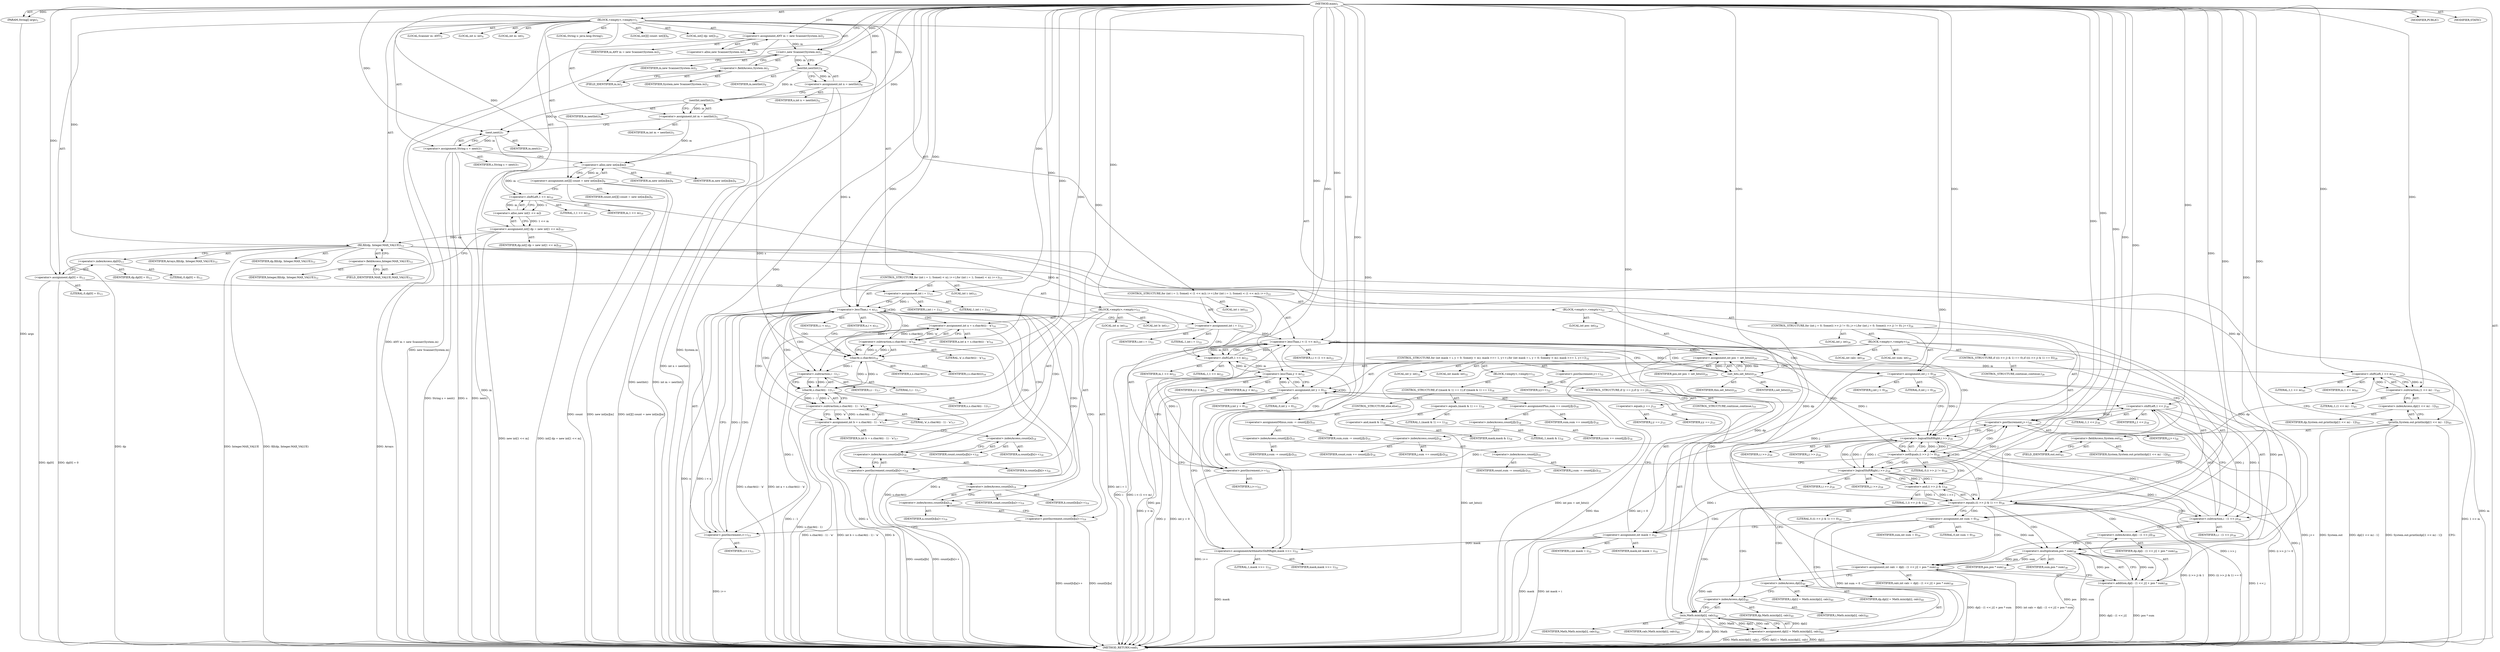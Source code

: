 digraph "main" {  
"19" [label = <(METHOD,main)<SUB>1</SUB>> ]
"20" [label = <(PARAM,String[] args)<SUB>1</SUB>> ]
"21" [label = <(BLOCK,&lt;empty&gt;,&lt;empty&gt;)<SUB>1</SUB>> ]
"4" [label = <(LOCAL,Scanner in: ANY)<SUB>2</SUB>> ]
"22" [label = <(&lt;operator&gt;.assignment,ANY in = new Scanner(System.in))<SUB>2</SUB>> ]
"23" [label = <(IDENTIFIER,in,ANY in = new Scanner(System.in))<SUB>2</SUB>> ]
"24" [label = <(&lt;operator&gt;.alloc,new Scanner(System.in))<SUB>2</SUB>> ]
"25" [label = <(&lt;init&gt;,new Scanner(System.in))<SUB>2</SUB>> ]
"3" [label = <(IDENTIFIER,in,new Scanner(System.in))<SUB>2</SUB>> ]
"26" [label = <(&lt;operator&gt;.fieldAccess,System.in)<SUB>2</SUB>> ]
"27" [label = <(IDENTIFIER,System,new Scanner(System.in))<SUB>2</SUB>> ]
"28" [label = <(FIELD_IDENTIFIER,in,in)<SUB>2</SUB>> ]
"29" [label = <(LOCAL,int n: int)<SUB>4</SUB>> ]
"30" [label = <(&lt;operator&gt;.assignment,int n = nextInt())<SUB>4</SUB>> ]
"31" [label = <(IDENTIFIER,n,int n = nextInt())<SUB>4</SUB>> ]
"32" [label = <(nextInt,nextInt())<SUB>4</SUB>> ]
"33" [label = <(IDENTIFIER,in,nextInt())<SUB>4</SUB>> ]
"34" [label = <(LOCAL,int m: int)<SUB>5</SUB>> ]
"35" [label = <(&lt;operator&gt;.assignment,int m = nextInt())<SUB>5</SUB>> ]
"36" [label = <(IDENTIFIER,m,int m = nextInt())<SUB>5</SUB>> ]
"37" [label = <(nextInt,nextInt())<SUB>5</SUB>> ]
"38" [label = <(IDENTIFIER,in,nextInt())<SUB>5</SUB>> ]
"39" [label = <(LOCAL,String s: java.lang.String)<SUB>7</SUB>> ]
"40" [label = <(&lt;operator&gt;.assignment,String s = next())<SUB>7</SUB>> ]
"41" [label = <(IDENTIFIER,s,String s = next())<SUB>7</SUB>> ]
"42" [label = <(next,next())<SUB>7</SUB>> ]
"43" [label = <(IDENTIFIER,in,next())<SUB>7</SUB>> ]
"44" [label = <(LOCAL,int[][] count: int[][])<SUB>9</SUB>> ]
"45" [label = <(&lt;operator&gt;.assignment,int[][] count = new int[m][m])<SUB>9</SUB>> ]
"46" [label = <(IDENTIFIER,count,int[][] count = new int[m][m])<SUB>9</SUB>> ]
"47" [label = <(&lt;operator&gt;.alloc,new int[m][m])> ]
"48" [label = <(IDENTIFIER,m,new int[m][m])<SUB>9</SUB>> ]
"49" [label = <(IDENTIFIER,m,new int[m][m])<SUB>9</SUB>> ]
"50" [label = <(LOCAL,int[] dp: int[])<SUB>10</SUB>> ]
"51" [label = <(&lt;operator&gt;.assignment,int[] dp = new int[1 &lt;&lt; m])<SUB>10</SUB>> ]
"52" [label = <(IDENTIFIER,dp,int[] dp = new int[1 &lt;&lt; m])<SUB>10</SUB>> ]
"53" [label = <(&lt;operator&gt;.alloc,new int[1 &lt;&lt; m])> ]
"54" [label = <(&lt;operator&gt;.shiftLeft,1 &lt;&lt; m)<SUB>10</SUB>> ]
"55" [label = <(LITERAL,1,1 &lt;&lt; m)<SUB>10</SUB>> ]
"56" [label = <(IDENTIFIER,m,1 &lt;&lt; m)<SUB>10</SUB>> ]
"57" [label = <(fill,fill(dp, Integer.MAX_VALUE))<SUB>12</SUB>> ]
"58" [label = <(IDENTIFIER,Arrays,fill(dp, Integer.MAX_VALUE))<SUB>12</SUB>> ]
"59" [label = <(IDENTIFIER,dp,fill(dp, Integer.MAX_VALUE))<SUB>12</SUB>> ]
"60" [label = <(&lt;operator&gt;.fieldAccess,Integer.MAX_VALUE)<SUB>12</SUB>> ]
"61" [label = <(IDENTIFIER,Integer,fill(dp, Integer.MAX_VALUE))<SUB>12</SUB>> ]
"62" [label = <(FIELD_IDENTIFIER,MAX_VALUE,MAX_VALUE)<SUB>12</SUB>> ]
"63" [label = <(&lt;operator&gt;.assignment,dp[0] = 0)<SUB>13</SUB>> ]
"64" [label = <(&lt;operator&gt;.indexAccess,dp[0])<SUB>13</SUB>> ]
"65" [label = <(IDENTIFIER,dp,dp[0] = 0)<SUB>13</SUB>> ]
"66" [label = <(LITERAL,0,dp[0] = 0)<SUB>13</SUB>> ]
"67" [label = <(LITERAL,0,dp[0] = 0)<SUB>13</SUB>> ]
"68" [label = <(CONTROL_STRUCTURE,for (int i = 1; Some(i &lt; n); i++),for (int i = 1; Some(i &lt; n); i++))<SUB>15</SUB>> ]
"69" [label = <(LOCAL,int i: int)<SUB>15</SUB>> ]
"70" [label = <(&lt;operator&gt;.assignment,int i = 1)<SUB>15</SUB>> ]
"71" [label = <(IDENTIFIER,i,int i = 1)<SUB>15</SUB>> ]
"72" [label = <(LITERAL,1,int i = 1)<SUB>15</SUB>> ]
"73" [label = <(&lt;operator&gt;.lessThan,i &lt; n)<SUB>15</SUB>> ]
"74" [label = <(IDENTIFIER,i,i &lt; n)<SUB>15</SUB>> ]
"75" [label = <(IDENTIFIER,n,i &lt; n)<SUB>15</SUB>> ]
"76" [label = <(&lt;operator&gt;.postIncrement,i++)<SUB>15</SUB>> ]
"77" [label = <(IDENTIFIER,i,i++)<SUB>15</SUB>> ]
"78" [label = <(BLOCK,&lt;empty&gt;,&lt;empty&gt;)<SUB>15</SUB>> ]
"79" [label = <(LOCAL,int a: int)<SUB>16</SUB>> ]
"80" [label = <(&lt;operator&gt;.assignment,int a = s.charAt(i) - 'a')<SUB>16</SUB>> ]
"81" [label = <(IDENTIFIER,a,int a = s.charAt(i) - 'a')<SUB>16</SUB>> ]
"82" [label = <(&lt;operator&gt;.subtraction,s.charAt(i) - 'a')<SUB>16</SUB>> ]
"83" [label = <(charAt,s.charAt(i))<SUB>16</SUB>> ]
"84" [label = <(IDENTIFIER,s,s.charAt(i))<SUB>16</SUB>> ]
"85" [label = <(IDENTIFIER,i,s.charAt(i))<SUB>16</SUB>> ]
"86" [label = <(LITERAL,'a',s.charAt(i) - 'a')<SUB>16</SUB>> ]
"87" [label = <(LOCAL,int b: int)<SUB>17</SUB>> ]
"88" [label = <(&lt;operator&gt;.assignment,int b = s.charAt(i - 1) - 'a')<SUB>17</SUB>> ]
"89" [label = <(IDENTIFIER,b,int b = s.charAt(i - 1) - 'a')<SUB>17</SUB>> ]
"90" [label = <(&lt;operator&gt;.subtraction,s.charAt(i - 1) - 'a')<SUB>17</SUB>> ]
"91" [label = <(charAt,s.charAt(i - 1))<SUB>17</SUB>> ]
"92" [label = <(IDENTIFIER,s,s.charAt(i - 1))<SUB>17</SUB>> ]
"93" [label = <(&lt;operator&gt;.subtraction,i - 1)<SUB>17</SUB>> ]
"94" [label = <(IDENTIFIER,i,i - 1)<SUB>17</SUB>> ]
"95" [label = <(LITERAL,1,i - 1)<SUB>17</SUB>> ]
"96" [label = <(LITERAL,'a',s.charAt(i - 1) - 'a')<SUB>17</SUB>> ]
"97" [label = <(&lt;operator&gt;.postIncrement,count[a][b]++)<SUB>18</SUB>> ]
"98" [label = <(&lt;operator&gt;.indexAccess,count[a][b])<SUB>18</SUB>> ]
"99" [label = <(&lt;operator&gt;.indexAccess,count[a])<SUB>18</SUB>> ]
"100" [label = <(IDENTIFIER,count,count[a][b]++)<SUB>18</SUB>> ]
"101" [label = <(IDENTIFIER,a,count[a][b]++)<SUB>18</SUB>> ]
"102" [label = <(IDENTIFIER,b,count[a][b]++)<SUB>18</SUB>> ]
"103" [label = <(&lt;operator&gt;.postIncrement,count[b][a]++)<SUB>19</SUB>> ]
"104" [label = <(&lt;operator&gt;.indexAccess,count[b][a])<SUB>19</SUB>> ]
"105" [label = <(&lt;operator&gt;.indexAccess,count[b])<SUB>19</SUB>> ]
"106" [label = <(IDENTIFIER,count,count[b][a]++)<SUB>19</SUB>> ]
"107" [label = <(IDENTIFIER,b,count[b][a]++)<SUB>19</SUB>> ]
"108" [label = <(IDENTIFIER,a,count[b][a]++)<SUB>19</SUB>> ]
"109" [label = <(CONTROL_STRUCTURE,for (int i = 1; Some(i &lt; (1 &lt;&lt; m)); i++),for (int i = 1; Some(i &lt; (1 &lt;&lt; m)); i++))<SUB>22</SUB>> ]
"110" [label = <(LOCAL,int i: int)<SUB>22</SUB>> ]
"111" [label = <(&lt;operator&gt;.assignment,int i = 1)<SUB>22</SUB>> ]
"112" [label = <(IDENTIFIER,i,int i = 1)<SUB>22</SUB>> ]
"113" [label = <(LITERAL,1,int i = 1)<SUB>22</SUB>> ]
"114" [label = <(&lt;operator&gt;.lessThan,i &lt; (1 &lt;&lt; m))<SUB>22</SUB>> ]
"115" [label = <(IDENTIFIER,i,i &lt; (1 &lt;&lt; m))<SUB>22</SUB>> ]
"116" [label = <(&lt;operator&gt;.shiftLeft,1 &lt;&lt; m)<SUB>22</SUB>> ]
"117" [label = <(LITERAL,1,1 &lt;&lt; m)<SUB>22</SUB>> ]
"118" [label = <(IDENTIFIER,m,1 &lt;&lt; m)<SUB>22</SUB>> ]
"119" [label = <(&lt;operator&gt;.postIncrement,i++)<SUB>22</SUB>> ]
"120" [label = <(IDENTIFIER,i,i++)<SUB>22</SUB>> ]
"121" [label = <(BLOCK,&lt;empty&gt;,&lt;empty&gt;)<SUB>22</SUB>> ]
"122" [label = <(LOCAL,int pos: int)<SUB>24</SUB>> ]
"123" [label = <(&lt;operator&gt;.assignment,int pos = set_bits(i))<SUB>24</SUB>> ]
"124" [label = <(IDENTIFIER,pos,int pos = set_bits(i))<SUB>24</SUB>> ]
"125" [label = <(set_bits,set_bits(i))<SUB>24</SUB>> ]
"126" [label = <(IDENTIFIER,this,set_bits(i))<SUB>24</SUB>> ]
"127" [label = <(IDENTIFIER,i,set_bits(i))<SUB>24</SUB>> ]
"128" [label = <(CONTROL_STRUCTURE,for (int j = 0; Some((i &gt;&gt; j) != 0); j++),for (int j = 0; Some((i &gt;&gt; j) != 0); j++))<SUB>26</SUB>> ]
"129" [label = <(LOCAL,int j: int)<SUB>26</SUB>> ]
"130" [label = <(&lt;operator&gt;.assignment,int j = 0)<SUB>26</SUB>> ]
"131" [label = <(IDENTIFIER,j,int j = 0)<SUB>26</SUB>> ]
"132" [label = <(LITERAL,0,int j = 0)<SUB>26</SUB>> ]
"133" [label = <(&lt;operator&gt;.notEquals,(i &gt;&gt; j) != 0)<SUB>26</SUB>> ]
"134" [label = <(&lt;operator&gt;.logicalShiftRight,i &gt;&gt; j)<SUB>26</SUB>> ]
"135" [label = <(IDENTIFIER,i,i &gt;&gt; j)<SUB>26</SUB>> ]
"136" [label = <(IDENTIFIER,j,i &gt;&gt; j)<SUB>26</SUB>> ]
"137" [label = <(LITERAL,0,(i &gt;&gt; j) != 0)<SUB>26</SUB>> ]
"138" [label = <(&lt;operator&gt;.postIncrement,j++)<SUB>26</SUB>> ]
"139" [label = <(IDENTIFIER,j,j++)<SUB>26</SUB>> ]
"140" [label = <(BLOCK,&lt;empty&gt;,&lt;empty&gt;)<SUB>26</SUB>> ]
"141" [label = <(CONTROL_STRUCTURE,if (((i &gt;&gt; j) &amp; 1) == 0),if (((i &gt;&gt; j) &amp; 1) == 0))<SUB>28</SUB>> ]
"142" [label = <(&lt;operator&gt;.equals,((i &gt;&gt; j) &amp; 1) == 0)<SUB>28</SUB>> ]
"143" [label = <(&lt;operator&gt;.and,(i &gt;&gt; j) &amp; 1)<SUB>28</SUB>> ]
"144" [label = <(&lt;operator&gt;.logicalShiftRight,i &gt;&gt; j)<SUB>28</SUB>> ]
"145" [label = <(IDENTIFIER,i,i &gt;&gt; j)<SUB>28</SUB>> ]
"146" [label = <(IDENTIFIER,j,i &gt;&gt; j)<SUB>28</SUB>> ]
"147" [label = <(LITERAL,1,(i &gt;&gt; j) &amp; 1)<SUB>28</SUB>> ]
"148" [label = <(LITERAL,0,((i &gt;&gt; j) &amp; 1) == 0)<SUB>28</SUB>> ]
"149" [label = <(CONTROL_STRUCTURE,continue;,continue;)<SUB>28</SUB>> ]
"150" [label = <(LOCAL,int sum: int)<SUB>30</SUB>> ]
"151" [label = <(&lt;operator&gt;.assignment,int sum = 0)<SUB>30</SUB>> ]
"152" [label = <(IDENTIFIER,sum,int sum = 0)<SUB>30</SUB>> ]
"153" [label = <(LITERAL,0,int sum = 0)<SUB>30</SUB>> ]
"154" [label = <(CONTROL_STRUCTURE,for (int mask = i, y = 0; Some(y &lt; m); mask &gt;&gt;= 1, y++),for (int mask = i, y = 0; Some(y &lt; m); mask &gt;&gt;= 1, y++))<SUB>32</SUB>> ]
"155" [label = <(LOCAL,int mask: int)<SUB>32</SUB>> ]
"156" [label = <(LOCAL,int y: int)<SUB>32</SUB>> ]
"157" [label = <(&lt;operator&gt;.assignment,int mask = i)<SUB>32</SUB>> ]
"158" [label = <(IDENTIFIER,mask,int mask = i)<SUB>32</SUB>> ]
"159" [label = <(IDENTIFIER,i,int mask = i)<SUB>32</SUB>> ]
"160" [label = <(&lt;operator&gt;.assignment,int y = 0)<SUB>32</SUB>> ]
"161" [label = <(IDENTIFIER,y,int y = 0)<SUB>32</SUB>> ]
"162" [label = <(LITERAL,0,int y = 0)<SUB>32</SUB>> ]
"163" [label = <(&lt;operator&gt;.lessThan,y &lt; m)<SUB>32</SUB>> ]
"164" [label = <(IDENTIFIER,y,y &lt; m)<SUB>32</SUB>> ]
"165" [label = <(IDENTIFIER,m,y &lt; m)<SUB>32</SUB>> ]
"166" [label = <(&lt;operators&gt;.assignmentArithmeticShiftRight,mask &gt;&gt;= 1)<SUB>32</SUB>> ]
"167" [label = <(IDENTIFIER,mask,mask &gt;&gt;= 1)<SUB>32</SUB>> ]
"168" [label = <(LITERAL,1,mask &gt;&gt;= 1)<SUB>32</SUB>> ]
"169" [label = <(&lt;operator&gt;.postIncrement,y++)<SUB>32</SUB>> ]
"170" [label = <(IDENTIFIER,y,y++)<SUB>32</SUB>> ]
"171" [label = <(BLOCK,&lt;empty&gt;,&lt;empty&gt;)<SUB>32</SUB>> ]
"172" [label = <(CONTROL_STRUCTURE,if (y == j),if (y == j))<SUB>33</SUB>> ]
"173" [label = <(&lt;operator&gt;.equals,y == j)<SUB>33</SUB>> ]
"174" [label = <(IDENTIFIER,y,y == j)<SUB>33</SUB>> ]
"175" [label = <(IDENTIFIER,j,y == j)<SUB>33</SUB>> ]
"176" [label = <(CONTROL_STRUCTURE,continue;,continue;)<SUB>33</SUB>> ]
"177" [label = <(CONTROL_STRUCTURE,if ((mask &amp; 1) == 1),if ((mask &amp; 1) == 1))<SUB>34</SUB>> ]
"178" [label = <(&lt;operator&gt;.equals,(mask &amp; 1) == 1)<SUB>34</SUB>> ]
"179" [label = <(&lt;operator&gt;.and,mask &amp; 1)<SUB>34</SUB>> ]
"180" [label = <(IDENTIFIER,mask,mask &amp; 1)<SUB>34</SUB>> ]
"181" [label = <(LITERAL,1,mask &amp; 1)<SUB>34</SUB>> ]
"182" [label = <(LITERAL,1,(mask &amp; 1) == 1)<SUB>34</SUB>> ]
"183" [label = <(&lt;operator&gt;.assignmentPlus,sum += count[j][y])<SUB>34</SUB>> ]
"184" [label = <(IDENTIFIER,sum,sum += count[j][y])<SUB>34</SUB>> ]
"185" [label = <(&lt;operator&gt;.indexAccess,count[j][y])<SUB>34</SUB>> ]
"186" [label = <(&lt;operator&gt;.indexAccess,count[j])<SUB>34</SUB>> ]
"187" [label = <(IDENTIFIER,count,sum += count[j][y])<SUB>34</SUB>> ]
"188" [label = <(IDENTIFIER,j,sum += count[j][y])<SUB>34</SUB>> ]
"189" [label = <(IDENTIFIER,y,sum += count[j][y])<SUB>34</SUB>> ]
"190" [label = <(CONTROL_STRUCTURE,else,else)<SUB>35</SUB>> ]
"191" [label = <(&lt;operator&gt;.assignmentMinus,sum -= count[j][y])<SUB>35</SUB>> ]
"192" [label = <(IDENTIFIER,sum,sum -= count[j][y])<SUB>35</SUB>> ]
"193" [label = <(&lt;operator&gt;.indexAccess,count[j][y])<SUB>35</SUB>> ]
"194" [label = <(&lt;operator&gt;.indexAccess,count[j])<SUB>35</SUB>> ]
"195" [label = <(IDENTIFIER,count,sum -= count[j][y])<SUB>35</SUB>> ]
"196" [label = <(IDENTIFIER,j,sum -= count[j][y])<SUB>35</SUB>> ]
"197" [label = <(IDENTIFIER,y,sum -= count[j][y])<SUB>35</SUB>> ]
"198" [label = <(LOCAL,int calc: int)<SUB>38</SUB>> ]
"199" [label = <(&lt;operator&gt;.assignment,int calc = dp[i - (1 &lt;&lt; j)] + pos * sum)<SUB>38</SUB>> ]
"200" [label = <(IDENTIFIER,calc,int calc = dp[i - (1 &lt;&lt; j)] + pos * sum)<SUB>38</SUB>> ]
"201" [label = <(&lt;operator&gt;.addition,dp[i - (1 &lt;&lt; j)] + pos * sum)<SUB>38</SUB>> ]
"202" [label = <(&lt;operator&gt;.indexAccess,dp[i - (1 &lt;&lt; j)])<SUB>38</SUB>> ]
"203" [label = <(IDENTIFIER,dp,dp[i - (1 &lt;&lt; j)] + pos * sum)<SUB>38</SUB>> ]
"204" [label = <(&lt;operator&gt;.subtraction,i - (1 &lt;&lt; j))<SUB>38</SUB>> ]
"205" [label = <(IDENTIFIER,i,i - (1 &lt;&lt; j))<SUB>38</SUB>> ]
"206" [label = <(&lt;operator&gt;.shiftLeft,1 &lt;&lt; j)<SUB>38</SUB>> ]
"207" [label = <(LITERAL,1,1 &lt;&lt; j)<SUB>38</SUB>> ]
"208" [label = <(IDENTIFIER,j,1 &lt;&lt; j)<SUB>38</SUB>> ]
"209" [label = <(&lt;operator&gt;.multiplication,pos * sum)<SUB>38</SUB>> ]
"210" [label = <(IDENTIFIER,pos,pos * sum)<SUB>38</SUB>> ]
"211" [label = <(IDENTIFIER,sum,pos * sum)<SUB>38</SUB>> ]
"212" [label = <(&lt;operator&gt;.assignment,dp[i] = Math.min(dp[i], calc))<SUB>40</SUB>> ]
"213" [label = <(&lt;operator&gt;.indexAccess,dp[i])<SUB>40</SUB>> ]
"214" [label = <(IDENTIFIER,dp,dp[i] = Math.min(dp[i], calc))<SUB>40</SUB>> ]
"215" [label = <(IDENTIFIER,i,dp[i] = Math.min(dp[i], calc))<SUB>40</SUB>> ]
"216" [label = <(min,Math.min(dp[i], calc))<SUB>40</SUB>> ]
"217" [label = <(IDENTIFIER,Math,Math.min(dp[i], calc))<SUB>40</SUB>> ]
"218" [label = <(&lt;operator&gt;.indexAccess,dp[i])<SUB>40</SUB>> ]
"219" [label = <(IDENTIFIER,dp,Math.min(dp[i], calc))<SUB>40</SUB>> ]
"220" [label = <(IDENTIFIER,i,Math.min(dp[i], calc))<SUB>40</SUB>> ]
"221" [label = <(IDENTIFIER,calc,Math.min(dp[i], calc))<SUB>40</SUB>> ]
"222" [label = <(println,System.out.println(dp[(1 &lt;&lt; m) - 1]))<SUB>45</SUB>> ]
"223" [label = <(&lt;operator&gt;.fieldAccess,System.out)<SUB>45</SUB>> ]
"224" [label = <(IDENTIFIER,System,System.out.println(dp[(1 &lt;&lt; m) - 1]))<SUB>45</SUB>> ]
"225" [label = <(FIELD_IDENTIFIER,out,out)<SUB>45</SUB>> ]
"226" [label = <(&lt;operator&gt;.indexAccess,dp[(1 &lt;&lt; m) - 1])<SUB>45</SUB>> ]
"227" [label = <(IDENTIFIER,dp,System.out.println(dp[(1 &lt;&lt; m) - 1]))<SUB>45</SUB>> ]
"228" [label = <(&lt;operator&gt;.subtraction,(1 &lt;&lt; m) - 1)<SUB>45</SUB>> ]
"229" [label = <(&lt;operator&gt;.shiftLeft,1 &lt;&lt; m)<SUB>45</SUB>> ]
"230" [label = <(LITERAL,1,1 &lt;&lt; m)<SUB>45</SUB>> ]
"231" [label = <(IDENTIFIER,m,1 &lt;&lt; m)<SUB>45</SUB>> ]
"232" [label = <(LITERAL,1,(1 &lt;&lt; m) - 1)<SUB>45</SUB>> ]
"233" [label = <(MODIFIER,PUBLIC)> ]
"234" [label = <(MODIFIER,STATIC)> ]
"235" [label = <(METHOD_RETURN,void)<SUB>1</SUB>> ]
  "19" -> "20"  [ label = "AST: "] 
  "19" -> "21"  [ label = "AST: "] 
  "19" -> "233"  [ label = "AST: "] 
  "19" -> "234"  [ label = "AST: "] 
  "19" -> "235"  [ label = "AST: "] 
  "21" -> "4"  [ label = "AST: "] 
  "21" -> "22"  [ label = "AST: "] 
  "21" -> "25"  [ label = "AST: "] 
  "21" -> "29"  [ label = "AST: "] 
  "21" -> "30"  [ label = "AST: "] 
  "21" -> "34"  [ label = "AST: "] 
  "21" -> "35"  [ label = "AST: "] 
  "21" -> "39"  [ label = "AST: "] 
  "21" -> "40"  [ label = "AST: "] 
  "21" -> "44"  [ label = "AST: "] 
  "21" -> "45"  [ label = "AST: "] 
  "21" -> "50"  [ label = "AST: "] 
  "21" -> "51"  [ label = "AST: "] 
  "21" -> "57"  [ label = "AST: "] 
  "21" -> "63"  [ label = "AST: "] 
  "21" -> "68"  [ label = "AST: "] 
  "21" -> "109"  [ label = "AST: "] 
  "21" -> "222"  [ label = "AST: "] 
  "22" -> "23"  [ label = "AST: "] 
  "22" -> "24"  [ label = "AST: "] 
  "25" -> "3"  [ label = "AST: "] 
  "25" -> "26"  [ label = "AST: "] 
  "26" -> "27"  [ label = "AST: "] 
  "26" -> "28"  [ label = "AST: "] 
  "30" -> "31"  [ label = "AST: "] 
  "30" -> "32"  [ label = "AST: "] 
  "32" -> "33"  [ label = "AST: "] 
  "35" -> "36"  [ label = "AST: "] 
  "35" -> "37"  [ label = "AST: "] 
  "37" -> "38"  [ label = "AST: "] 
  "40" -> "41"  [ label = "AST: "] 
  "40" -> "42"  [ label = "AST: "] 
  "42" -> "43"  [ label = "AST: "] 
  "45" -> "46"  [ label = "AST: "] 
  "45" -> "47"  [ label = "AST: "] 
  "47" -> "48"  [ label = "AST: "] 
  "47" -> "49"  [ label = "AST: "] 
  "51" -> "52"  [ label = "AST: "] 
  "51" -> "53"  [ label = "AST: "] 
  "53" -> "54"  [ label = "AST: "] 
  "54" -> "55"  [ label = "AST: "] 
  "54" -> "56"  [ label = "AST: "] 
  "57" -> "58"  [ label = "AST: "] 
  "57" -> "59"  [ label = "AST: "] 
  "57" -> "60"  [ label = "AST: "] 
  "60" -> "61"  [ label = "AST: "] 
  "60" -> "62"  [ label = "AST: "] 
  "63" -> "64"  [ label = "AST: "] 
  "63" -> "67"  [ label = "AST: "] 
  "64" -> "65"  [ label = "AST: "] 
  "64" -> "66"  [ label = "AST: "] 
  "68" -> "69"  [ label = "AST: "] 
  "68" -> "70"  [ label = "AST: "] 
  "68" -> "73"  [ label = "AST: "] 
  "68" -> "76"  [ label = "AST: "] 
  "68" -> "78"  [ label = "AST: "] 
  "70" -> "71"  [ label = "AST: "] 
  "70" -> "72"  [ label = "AST: "] 
  "73" -> "74"  [ label = "AST: "] 
  "73" -> "75"  [ label = "AST: "] 
  "76" -> "77"  [ label = "AST: "] 
  "78" -> "79"  [ label = "AST: "] 
  "78" -> "80"  [ label = "AST: "] 
  "78" -> "87"  [ label = "AST: "] 
  "78" -> "88"  [ label = "AST: "] 
  "78" -> "97"  [ label = "AST: "] 
  "78" -> "103"  [ label = "AST: "] 
  "80" -> "81"  [ label = "AST: "] 
  "80" -> "82"  [ label = "AST: "] 
  "82" -> "83"  [ label = "AST: "] 
  "82" -> "86"  [ label = "AST: "] 
  "83" -> "84"  [ label = "AST: "] 
  "83" -> "85"  [ label = "AST: "] 
  "88" -> "89"  [ label = "AST: "] 
  "88" -> "90"  [ label = "AST: "] 
  "90" -> "91"  [ label = "AST: "] 
  "90" -> "96"  [ label = "AST: "] 
  "91" -> "92"  [ label = "AST: "] 
  "91" -> "93"  [ label = "AST: "] 
  "93" -> "94"  [ label = "AST: "] 
  "93" -> "95"  [ label = "AST: "] 
  "97" -> "98"  [ label = "AST: "] 
  "98" -> "99"  [ label = "AST: "] 
  "98" -> "102"  [ label = "AST: "] 
  "99" -> "100"  [ label = "AST: "] 
  "99" -> "101"  [ label = "AST: "] 
  "103" -> "104"  [ label = "AST: "] 
  "104" -> "105"  [ label = "AST: "] 
  "104" -> "108"  [ label = "AST: "] 
  "105" -> "106"  [ label = "AST: "] 
  "105" -> "107"  [ label = "AST: "] 
  "109" -> "110"  [ label = "AST: "] 
  "109" -> "111"  [ label = "AST: "] 
  "109" -> "114"  [ label = "AST: "] 
  "109" -> "119"  [ label = "AST: "] 
  "109" -> "121"  [ label = "AST: "] 
  "111" -> "112"  [ label = "AST: "] 
  "111" -> "113"  [ label = "AST: "] 
  "114" -> "115"  [ label = "AST: "] 
  "114" -> "116"  [ label = "AST: "] 
  "116" -> "117"  [ label = "AST: "] 
  "116" -> "118"  [ label = "AST: "] 
  "119" -> "120"  [ label = "AST: "] 
  "121" -> "122"  [ label = "AST: "] 
  "121" -> "123"  [ label = "AST: "] 
  "121" -> "128"  [ label = "AST: "] 
  "123" -> "124"  [ label = "AST: "] 
  "123" -> "125"  [ label = "AST: "] 
  "125" -> "126"  [ label = "AST: "] 
  "125" -> "127"  [ label = "AST: "] 
  "128" -> "129"  [ label = "AST: "] 
  "128" -> "130"  [ label = "AST: "] 
  "128" -> "133"  [ label = "AST: "] 
  "128" -> "138"  [ label = "AST: "] 
  "128" -> "140"  [ label = "AST: "] 
  "130" -> "131"  [ label = "AST: "] 
  "130" -> "132"  [ label = "AST: "] 
  "133" -> "134"  [ label = "AST: "] 
  "133" -> "137"  [ label = "AST: "] 
  "134" -> "135"  [ label = "AST: "] 
  "134" -> "136"  [ label = "AST: "] 
  "138" -> "139"  [ label = "AST: "] 
  "140" -> "141"  [ label = "AST: "] 
  "140" -> "150"  [ label = "AST: "] 
  "140" -> "151"  [ label = "AST: "] 
  "140" -> "154"  [ label = "AST: "] 
  "140" -> "198"  [ label = "AST: "] 
  "140" -> "199"  [ label = "AST: "] 
  "140" -> "212"  [ label = "AST: "] 
  "141" -> "142"  [ label = "AST: "] 
  "141" -> "149"  [ label = "AST: "] 
  "142" -> "143"  [ label = "AST: "] 
  "142" -> "148"  [ label = "AST: "] 
  "143" -> "144"  [ label = "AST: "] 
  "143" -> "147"  [ label = "AST: "] 
  "144" -> "145"  [ label = "AST: "] 
  "144" -> "146"  [ label = "AST: "] 
  "151" -> "152"  [ label = "AST: "] 
  "151" -> "153"  [ label = "AST: "] 
  "154" -> "155"  [ label = "AST: "] 
  "154" -> "156"  [ label = "AST: "] 
  "154" -> "157"  [ label = "AST: "] 
  "154" -> "160"  [ label = "AST: "] 
  "154" -> "163"  [ label = "AST: "] 
  "154" -> "166"  [ label = "AST: "] 
  "154" -> "169"  [ label = "AST: "] 
  "154" -> "171"  [ label = "AST: "] 
  "157" -> "158"  [ label = "AST: "] 
  "157" -> "159"  [ label = "AST: "] 
  "160" -> "161"  [ label = "AST: "] 
  "160" -> "162"  [ label = "AST: "] 
  "163" -> "164"  [ label = "AST: "] 
  "163" -> "165"  [ label = "AST: "] 
  "166" -> "167"  [ label = "AST: "] 
  "166" -> "168"  [ label = "AST: "] 
  "169" -> "170"  [ label = "AST: "] 
  "171" -> "172"  [ label = "AST: "] 
  "171" -> "177"  [ label = "AST: "] 
  "172" -> "173"  [ label = "AST: "] 
  "172" -> "176"  [ label = "AST: "] 
  "173" -> "174"  [ label = "AST: "] 
  "173" -> "175"  [ label = "AST: "] 
  "177" -> "178"  [ label = "AST: "] 
  "177" -> "183"  [ label = "AST: "] 
  "177" -> "190"  [ label = "AST: "] 
  "178" -> "179"  [ label = "AST: "] 
  "178" -> "182"  [ label = "AST: "] 
  "179" -> "180"  [ label = "AST: "] 
  "179" -> "181"  [ label = "AST: "] 
  "183" -> "184"  [ label = "AST: "] 
  "183" -> "185"  [ label = "AST: "] 
  "185" -> "186"  [ label = "AST: "] 
  "185" -> "189"  [ label = "AST: "] 
  "186" -> "187"  [ label = "AST: "] 
  "186" -> "188"  [ label = "AST: "] 
  "190" -> "191"  [ label = "AST: "] 
  "191" -> "192"  [ label = "AST: "] 
  "191" -> "193"  [ label = "AST: "] 
  "193" -> "194"  [ label = "AST: "] 
  "193" -> "197"  [ label = "AST: "] 
  "194" -> "195"  [ label = "AST: "] 
  "194" -> "196"  [ label = "AST: "] 
  "199" -> "200"  [ label = "AST: "] 
  "199" -> "201"  [ label = "AST: "] 
  "201" -> "202"  [ label = "AST: "] 
  "201" -> "209"  [ label = "AST: "] 
  "202" -> "203"  [ label = "AST: "] 
  "202" -> "204"  [ label = "AST: "] 
  "204" -> "205"  [ label = "AST: "] 
  "204" -> "206"  [ label = "AST: "] 
  "206" -> "207"  [ label = "AST: "] 
  "206" -> "208"  [ label = "AST: "] 
  "209" -> "210"  [ label = "AST: "] 
  "209" -> "211"  [ label = "AST: "] 
  "212" -> "213"  [ label = "AST: "] 
  "212" -> "216"  [ label = "AST: "] 
  "213" -> "214"  [ label = "AST: "] 
  "213" -> "215"  [ label = "AST: "] 
  "216" -> "217"  [ label = "AST: "] 
  "216" -> "218"  [ label = "AST: "] 
  "216" -> "221"  [ label = "AST: "] 
  "218" -> "219"  [ label = "AST: "] 
  "218" -> "220"  [ label = "AST: "] 
  "222" -> "223"  [ label = "AST: "] 
  "222" -> "226"  [ label = "AST: "] 
  "223" -> "224"  [ label = "AST: "] 
  "223" -> "225"  [ label = "AST: "] 
  "226" -> "227"  [ label = "AST: "] 
  "226" -> "228"  [ label = "AST: "] 
  "228" -> "229"  [ label = "AST: "] 
  "228" -> "232"  [ label = "AST: "] 
  "229" -> "230"  [ label = "AST: "] 
  "229" -> "231"  [ label = "AST: "] 
  "22" -> "28"  [ label = "CFG: "] 
  "25" -> "32"  [ label = "CFG: "] 
  "30" -> "37"  [ label = "CFG: "] 
  "35" -> "42"  [ label = "CFG: "] 
  "40" -> "47"  [ label = "CFG: "] 
  "45" -> "54"  [ label = "CFG: "] 
  "51" -> "62"  [ label = "CFG: "] 
  "57" -> "64"  [ label = "CFG: "] 
  "63" -> "70"  [ label = "CFG: "] 
  "222" -> "235"  [ label = "CFG: "] 
  "24" -> "22"  [ label = "CFG: "] 
  "26" -> "25"  [ label = "CFG: "] 
  "32" -> "30"  [ label = "CFG: "] 
  "37" -> "35"  [ label = "CFG: "] 
  "42" -> "40"  [ label = "CFG: "] 
  "47" -> "45"  [ label = "CFG: "] 
  "53" -> "51"  [ label = "CFG: "] 
  "60" -> "57"  [ label = "CFG: "] 
  "64" -> "63"  [ label = "CFG: "] 
  "70" -> "73"  [ label = "CFG: "] 
  "73" -> "83"  [ label = "CFG: "] 
  "73" -> "111"  [ label = "CFG: "] 
  "76" -> "73"  [ label = "CFG: "] 
  "111" -> "116"  [ label = "CFG: "] 
  "114" -> "125"  [ label = "CFG: "] 
  "114" -> "225"  [ label = "CFG: "] 
  "119" -> "116"  [ label = "CFG: "] 
  "223" -> "229"  [ label = "CFG: "] 
  "226" -> "222"  [ label = "CFG: "] 
  "28" -> "26"  [ label = "CFG: "] 
  "54" -> "53"  [ label = "CFG: "] 
  "62" -> "60"  [ label = "CFG: "] 
  "80" -> "93"  [ label = "CFG: "] 
  "88" -> "99"  [ label = "CFG: "] 
  "97" -> "105"  [ label = "CFG: "] 
  "103" -> "76"  [ label = "CFG: "] 
  "116" -> "114"  [ label = "CFG: "] 
  "123" -> "130"  [ label = "CFG: "] 
  "225" -> "223"  [ label = "CFG: "] 
  "228" -> "226"  [ label = "CFG: "] 
  "82" -> "80"  [ label = "CFG: "] 
  "90" -> "88"  [ label = "CFG: "] 
  "98" -> "97"  [ label = "CFG: "] 
  "104" -> "103"  [ label = "CFG: "] 
  "125" -> "123"  [ label = "CFG: "] 
  "130" -> "134"  [ label = "CFG: "] 
  "133" -> "144"  [ label = "CFG: "] 
  "133" -> "119"  [ label = "CFG: "] 
  "138" -> "134"  [ label = "CFG: "] 
  "229" -> "228"  [ label = "CFG: "] 
  "83" -> "82"  [ label = "CFG: "] 
  "91" -> "90"  [ label = "CFG: "] 
  "99" -> "98"  [ label = "CFG: "] 
  "105" -> "104"  [ label = "CFG: "] 
  "134" -> "133"  [ label = "CFG: "] 
  "151" -> "157"  [ label = "CFG: "] 
  "199" -> "213"  [ label = "CFG: "] 
  "212" -> "138"  [ label = "CFG: "] 
  "93" -> "91"  [ label = "CFG: "] 
  "142" -> "138"  [ label = "CFG: "] 
  "142" -> "151"  [ label = "CFG: "] 
  "157" -> "160"  [ label = "CFG: "] 
  "160" -> "166"  [ label = "CFG: "] 
  "160" -> "206"  [ label = "CFG: "] 
  "163" -> "160"  [ label = "CFG: "] 
  "166" -> "163"  [ label = "CFG: "] 
  "201" -> "199"  [ label = "CFG: "] 
  "213" -> "218"  [ label = "CFG: "] 
  "216" -> "212"  [ label = "CFG: "] 
  "143" -> "142"  [ label = "CFG: "] 
  "202" -> "209"  [ label = "CFG: "] 
  "209" -> "201"  [ label = "CFG: "] 
  "218" -> "216"  [ label = "CFG: "] 
  "144" -> "143"  [ label = "CFG: "] 
  "204" -> "202"  [ label = "CFG: "] 
  "206" -> "204"  [ label = "CFG: "] 
  "19" -> "24"  [ label = "CFG: "] 
  "20" -> "235"  [ label = "DDG: args"] 
  "22" -> "235"  [ label = "DDG: ANY in = new Scanner(System.in)"] 
  "25" -> "235"  [ label = "DDG: System.in"] 
  "25" -> "235"  [ label = "DDG: new Scanner(System.in)"] 
  "30" -> "235"  [ label = "DDG: int n = nextInt()"] 
  "35" -> "235"  [ label = "DDG: nextInt()"] 
  "35" -> "235"  [ label = "DDG: int m = nextInt()"] 
  "40" -> "235"  [ label = "DDG: s"] 
  "42" -> "235"  [ label = "DDG: in"] 
  "40" -> "235"  [ label = "DDG: next()"] 
  "40" -> "235"  [ label = "DDG: String s = next()"] 
  "45" -> "235"  [ label = "DDG: count"] 
  "45" -> "235"  [ label = "DDG: new int[m][m]"] 
  "45" -> "235"  [ label = "DDG: int[][] count = new int[m][m]"] 
  "51" -> "235"  [ label = "DDG: new int[1 &lt;&lt; m]"] 
  "51" -> "235"  [ label = "DDG: int[] dp = new int[1 &lt;&lt; m]"] 
  "57" -> "235"  [ label = "DDG: dp"] 
  "57" -> "235"  [ label = "DDG: Integer.MAX_VALUE"] 
  "57" -> "235"  [ label = "DDG: fill(dp, Integer.MAX_VALUE)"] 
  "63" -> "235"  [ label = "DDG: dp[0]"] 
  "63" -> "235"  [ label = "DDG: dp[0] = 0"] 
  "73" -> "235"  [ label = "DDG: n"] 
  "73" -> "235"  [ label = "DDG: i &lt; n"] 
  "111" -> "235"  [ label = "DDG: int i = 1"] 
  "114" -> "235"  [ label = "DDG: i"] 
  "114" -> "235"  [ label = "DDG: i &lt; (1 &lt;&lt; m)"] 
  "222" -> "235"  [ label = "DDG: System.out"] 
  "229" -> "235"  [ label = "DDG: m"] 
  "228" -> "235"  [ label = "DDG: 1 &lt;&lt; m"] 
  "222" -> "235"  [ label = "DDG: dp[(1 &lt;&lt; m) - 1]"] 
  "222" -> "235"  [ label = "DDG: System.out.println(dp[(1 &lt;&lt; m) - 1])"] 
  "123" -> "235"  [ label = "DDG: pos"] 
  "123" -> "235"  [ label = "DDG: set_bits(i)"] 
  "123" -> "235"  [ label = "DDG: int pos = set_bits(i)"] 
  "130" -> "235"  [ label = "DDG: int j = 0"] 
  "134" -> "235"  [ label = "DDG: j"] 
  "133" -> "235"  [ label = "DDG: i &gt;&gt; j"] 
  "133" -> "235"  [ label = "DDG: (i &gt;&gt; j) != 0"] 
  "119" -> "235"  [ label = "DDG: i++"] 
  "142" -> "235"  [ label = "DDG: (i &gt;&gt; j) &amp; 1"] 
  "142" -> "235"  [ label = "DDG: ((i &gt;&gt; j) &amp; 1) == 0"] 
  "151" -> "235"  [ label = "DDG: int sum = 0"] 
  "157" -> "235"  [ label = "DDG: mask"] 
  "157" -> "235"  [ label = "DDG: int mask = i"] 
  "160" -> "235"  [ label = "DDG: y"] 
  "160" -> "235"  [ label = "DDG: int y = 0"] 
  "204" -> "235"  [ label = "DDG: 1 &lt;&lt; j"] 
  "201" -> "235"  [ label = "DDG: dp[i - (1 &lt;&lt; j)]"] 
  "209" -> "235"  [ label = "DDG: pos"] 
  "209" -> "235"  [ label = "DDG: sum"] 
  "201" -> "235"  [ label = "DDG: pos * sum"] 
  "199" -> "235"  [ label = "DDG: dp[i - (1 &lt;&lt; j)] + pos * sum"] 
  "199" -> "235"  [ label = "DDG: int calc = dp[i - (1 &lt;&lt; j)] + pos * sum"] 
  "212" -> "235"  [ label = "DDG: dp[i]"] 
  "216" -> "235"  [ label = "DDG: calc"] 
  "212" -> "235"  [ label = "DDG: Math.min(dp[i], calc)"] 
  "212" -> "235"  [ label = "DDG: dp[i] = Math.min(dp[i], calc)"] 
  "166" -> "235"  [ label = "DDG: mask"] 
  "163" -> "235"  [ label = "DDG: y &lt; m"] 
  "138" -> "235"  [ label = "DDG: j++"] 
  "80" -> "235"  [ label = "DDG: a"] 
  "82" -> "235"  [ label = "DDG: s.charAt(i)"] 
  "80" -> "235"  [ label = "DDG: s.charAt(i) - 'a'"] 
  "80" -> "235"  [ label = "DDG: int a = s.charAt(i) - 'a'"] 
  "88" -> "235"  [ label = "DDG: b"] 
  "91" -> "235"  [ label = "DDG: s"] 
  "91" -> "235"  [ label = "DDG: i - 1"] 
  "90" -> "235"  [ label = "DDG: s.charAt(i - 1)"] 
  "88" -> "235"  [ label = "DDG: s.charAt(i - 1) - 'a'"] 
  "88" -> "235"  [ label = "DDG: int b = s.charAt(i - 1) - 'a'"] 
  "97" -> "235"  [ label = "DDG: count[a][b]"] 
  "97" -> "235"  [ label = "DDG: count[a][b]++"] 
  "103" -> "235"  [ label = "DDG: count[b][a]"] 
  "103" -> "235"  [ label = "DDG: count[b][a]++"] 
  "76" -> "235"  [ label = "DDG: i++"] 
  "216" -> "235"  [ label = "DDG: Math"] 
  "57" -> "235"  [ label = "DDG: Arrays"] 
  "125" -> "235"  [ label = "DDG: this"] 
  "19" -> "20"  [ label = "DDG: "] 
  "19" -> "22"  [ label = "DDG: "] 
  "32" -> "30"  [ label = "DDG: in"] 
  "37" -> "35"  [ label = "DDG: in"] 
  "42" -> "40"  [ label = "DDG: in"] 
  "47" -> "45"  [ label = "DDG: m"] 
  "53" -> "51"  [ label = "DDG: 1 &lt;&lt; m"] 
  "19" -> "63"  [ label = "DDG: "] 
  "22" -> "25"  [ label = "DDG: in"] 
  "19" -> "25"  [ label = "DDG: "] 
  "19" -> "57"  [ label = "DDG: "] 
  "51" -> "57"  [ label = "DDG: dp"] 
  "19" -> "70"  [ label = "DDG: "] 
  "19" -> "111"  [ label = "DDG: "] 
  "57" -> "222"  [ label = "DDG: dp"] 
  "25" -> "32"  [ label = "DDG: in"] 
  "19" -> "32"  [ label = "DDG: "] 
  "32" -> "37"  [ label = "DDG: in"] 
  "19" -> "37"  [ label = "DDG: "] 
  "37" -> "42"  [ label = "DDG: in"] 
  "19" -> "42"  [ label = "DDG: "] 
  "35" -> "47"  [ label = "DDG: m"] 
  "19" -> "47"  [ label = "DDG: "] 
  "54" -> "53"  [ label = "DDG: 1"] 
  "54" -> "53"  [ label = "DDG: m"] 
  "70" -> "73"  [ label = "DDG: i"] 
  "76" -> "73"  [ label = "DDG: i"] 
  "19" -> "73"  [ label = "DDG: "] 
  "30" -> "73"  [ label = "DDG: n"] 
  "93" -> "76"  [ label = "DDG: i"] 
  "19" -> "76"  [ label = "DDG: "] 
  "82" -> "80"  [ label = "DDG: s.charAt(i)"] 
  "82" -> "80"  [ label = "DDG: 'a'"] 
  "90" -> "88"  [ label = "DDG: s.charAt(i - 1)"] 
  "90" -> "88"  [ label = "DDG: 'a'"] 
  "111" -> "114"  [ label = "DDG: i"] 
  "119" -> "114"  [ label = "DDG: i"] 
  "19" -> "114"  [ label = "DDG: "] 
  "116" -> "114"  [ label = "DDG: 1"] 
  "116" -> "114"  [ label = "DDG: m"] 
  "134" -> "119"  [ label = "DDG: i"] 
  "19" -> "119"  [ label = "DDG: "] 
  "125" -> "123"  [ label = "DDG: this"] 
  "125" -> "123"  [ label = "DDG: i"] 
  "19" -> "54"  [ label = "DDG: "] 
  "47" -> "54"  [ label = "DDG: m"] 
  "19" -> "116"  [ label = "DDG: "] 
  "54" -> "116"  [ label = "DDG: m"] 
  "163" -> "116"  [ label = "DDG: m"] 
  "19" -> "130"  [ label = "DDG: "] 
  "229" -> "228"  [ label = "DDG: 1"] 
  "229" -> "228"  [ label = "DDG: m"] 
  "19" -> "228"  [ label = "DDG: "] 
  "83" -> "82"  [ label = "DDG: s"] 
  "83" -> "82"  [ label = "DDG: i"] 
  "19" -> "82"  [ label = "DDG: "] 
  "91" -> "90"  [ label = "DDG: s"] 
  "91" -> "90"  [ label = "DDG: i - 1"] 
  "19" -> "90"  [ label = "DDG: "] 
  "19" -> "125"  [ label = "DDG: "] 
  "114" -> "125"  [ label = "DDG: i"] 
  "134" -> "133"  [ label = "DDG: i"] 
  "134" -> "133"  [ label = "DDG: j"] 
  "19" -> "133"  [ label = "DDG: "] 
  "144" -> "138"  [ label = "DDG: j"] 
  "206" -> "138"  [ label = "DDG: j"] 
  "19" -> "138"  [ label = "DDG: "] 
  "19" -> "151"  [ label = "DDG: "] 
  "57" -> "199"  [ label = "DDG: dp"] 
  "209" -> "199"  [ label = "DDG: pos"] 
  "209" -> "199"  [ label = "DDG: sum"] 
  "216" -> "212"  [ label = "DDG: Math"] 
  "216" -> "212"  [ label = "DDG: dp[i]"] 
  "216" -> "212"  [ label = "DDG: calc"] 
  "19" -> "229"  [ label = "DDG: "] 
  "116" -> "229"  [ label = "DDG: m"] 
  "40" -> "83"  [ label = "DDG: s"] 
  "91" -> "83"  [ label = "DDG: s"] 
  "19" -> "83"  [ label = "DDG: "] 
  "73" -> "83"  [ label = "DDG: i"] 
  "83" -> "91"  [ label = "DDG: s"] 
  "19" -> "91"  [ label = "DDG: "] 
  "93" -> "91"  [ label = "DDG: i"] 
  "93" -> "91"  [ label = "DDG: 1"] 
  "125" -> "134"  [ label = "DDG: i"] 
  "144" -> "134"  [ label = "DDG: i"] 
  "204" -> "134"  [ label = "DDG: i"] 
  "19" -> "134"  [ label = "DDG: "] 
  "130" -> "134"  [ label = "DDG: j"] 
  "138" -> "134"  [ label = "DDG: j"] 
  "144" -> "157"  [ label = "DDG: i"] 
  "19" -> "157"  [ label = "DDG: "] 
  "19" -> "160"  [ label = "DDG: "] 
  "19" -> "166"  [ label = "DDG: "] 
  "83" -> "93"  [ label = "DDG: i"] 
  "19" -> "93"  [ label = "DDG: "] 
  "143" -> "142"  [ label = "DDG: i &gt;&gt; j"] 
  "143" -> "142"  [ label = "DDG: 1"] 
  "19" -> "142"  [ label = "DDG: "] 
  "160" -> "163"  [ label = "DDG: y"] 
  "19" -> "163"  [ label = "DDG: "] 
  "116" -> "163"  [ label = "DDG: m"] 
  "157" -> "166"  [ label = "DDG: mask"] 
  "57" -> "201"  [ label = "DDG: dp"] 
  "209" -> "201"  [ label = "DDG: pos"] 
  "209" -> "201"  [ label = "DDG: sum"] 
  "19" -> "216"  [ label = "DDG: "] 
  "57" -> "216"  [ label = "DDG: dp"] 
  "212" -> "216"  [ label = "DDG: dp[i]"] 
  "199" -> "216"  [ label = "DDG: calc"] 
  "144" -> "143"  [ label = "DDG: i"] 
  "144" -> "143"  [ label = "DDG: j"] 
  "19" -> "143"  [ label = "DDG: "] 
  "123" -> "209"  [ label = "DDG: pos"] 
  "19" -> "209"  [ label = "DDG: "] 
  "151" -> "209"  [ label = "DDG: sum"] 
  "134" -> "144"  [ label = "DDG: i"] 
  "19" -> "144"  [ label = "DDG: "] 
  "134" -> "144"  [ label = "DDG: j"] 
  "19" -> "204"  [ label = "DDG: "] 
  "144" -> "204"  [ label = "DDG: i"] 
  "206" -> "204"  [ label = "DDG: 1"] 
  "206" -> "204"  [ label = "DDG: j"] 
  "19" -> "206"  [ label = "DDG: "] 
  "144" -> "206"  [ label = "DDG: j"] 
  "73" -> "73"  [ label = "CDG: "] 
  "73" -> "98"  [ label = "CDG: "] 
  "73" -> "103"  [ label = "CDG: "] 
  "73" -> "104"  [ label = "CDG: "] 
  "73" -> "76"  [ label = "CDG: "] 
  "73" -> "97"  [ label = "CDG: "] 
  "73" -> "91"  [ label = "CDG: "] 
  "73" -> "93"  [ label = "CDG: "] 
  "73" -> "90"  [ label = "CDG: "] 
  "73" -> "80"  [ label = "CDG: "] 
  "73" -> "88"  [ label = "CDG: "] 
  "73" -> "99"  [ label = "CDG: "] 
  "73" -> "82"  [ label = "CDG: "] 
  "73" -> "83"  [ label = "CDG: "] 
  "73" -> "105"  [ label = "CDG: "] 
  "114" -> "114"  [ label = "CDG: "] 
  "114" -> "119"  [ label = "CDG: "] 
  "114" -> "134"  [ label = "CDG: "] 
  "114" -> "130"  [ label = "CDG: "] 
  "114" -> "116"  [ label = "CDG: "] 
  "114" -> "123"  [ label = "CDG: "] 
  "114" -> "125"  [ label = "CDG: "] 
  "114" -> "133"  [ label = "CDG: "] 
  "133" -> "144"  [ label = "CDG: "] 
  "133" -> "134"  [ label = "CDG: "] 
  "133" -> "138"  [ label = "CDG: "] 
  "133" -> "142"  [ label = "CDG: "] 
  "133" -> "143"  [ label = "CDG: "] 
  "133" -> "133"  [ label = "CDG: "] 
  "142" -> "209"  [ label = "CDG: "] 
  "142" -> "151"  [ label = "CDG: "] 
  "142" -> "213"  [ label = "CDG: "] 
  "142" -> "204"  [ label = "CDG: "] 
  "142" -> "206"  [ label = "CDG: "] 
  "142" -> "212"  [ label = "CDG: "] 
  "142" -> "202"  [ label = "CDG: "] 
  "142" -> "201"  [ label = "CDG: "] 
  "142" -> "160"  [ label = "CDG: "] 
  "142" -> "157"  [ label = "CDG: "] 
  "142" -> "199"  [ label = "CDG: "] 
  "142" -> "216"  [ label = "CDG: "] 
  "142" -> "218"  [ label = "CDG: "] 
  "160" -> "163"  [ label = "CDG: "] 
  "160" -> "160"  [ label = "CDG: "] 
  "160" -> "166"  [ label = "CDG: "] 
}
